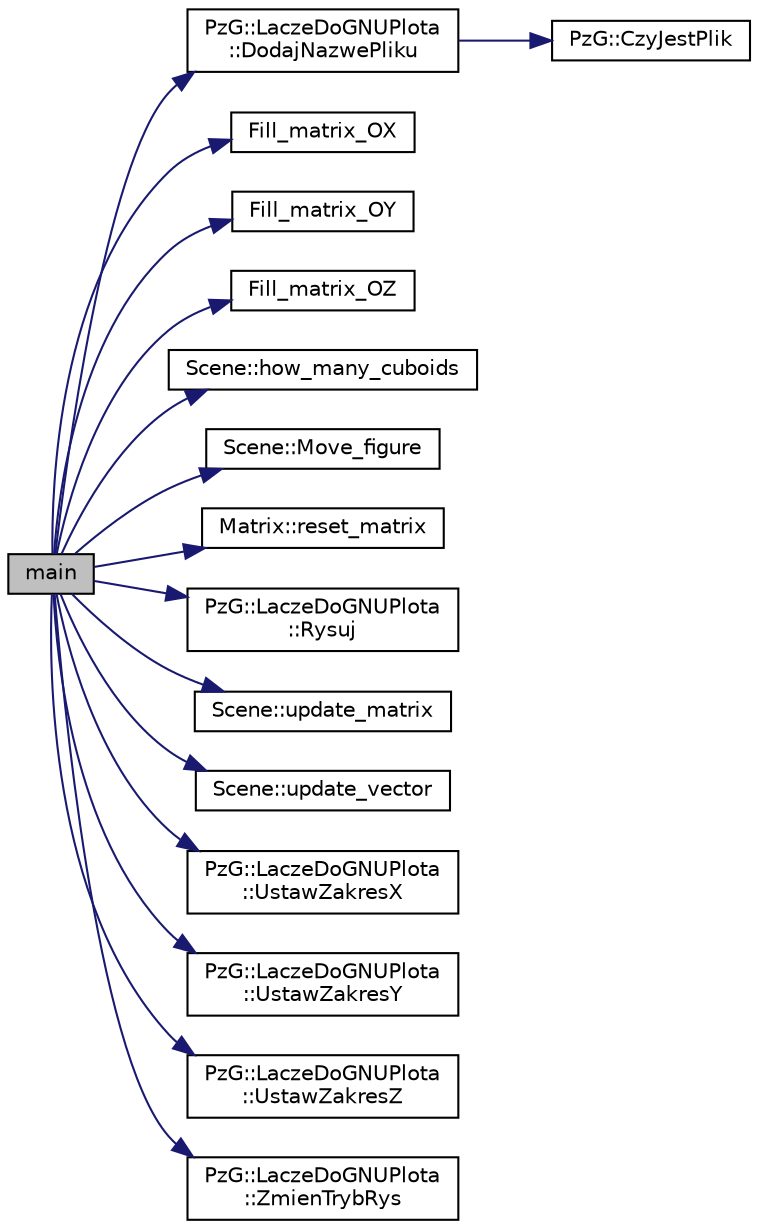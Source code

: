 digraph "main"
{
 // LATEX_PDF_SIZE
  edge [fontname="Helvetica",fontsize="10",labelfontname="Helvetica",labelfontsize="10"];
  node [fontname="Helvetica",fontsize="10",shape=record];
  rankdir="LR";
  Node1 [label="main",height=0.2,width=0.4,color="black", fillcolor="grey75", style="filled", fontcolor="black",tooltip=" "];
  Node1 -> Node2 [color="midnightblue",fontsize="10",style="solid",fontname="Helvetica"];
  Node2 [label="PzG::LaczeDoGNUPlota\l::DodajNazwePliku",height=0.2,width=0.4,color="black", fillcolor="white", style="filled",URL="$class_pz_g_1_1_lacze_do_g_n_u_plota.html#a34bd48f57c0fd69c12bf4127a1cacd8f",tooltip="Dodaje nazwę pliku."];
  Node2 -> Node3 [color="midnightblue",fontsize="10",style="solid",fontname="Helvetica"];
  Node3 [label="PzG::CzyJestPlik",height=0.2,width=0.4,color="black", fillcolor="white", style="filled",URL="$namespace_pz_g.html#ae1ae4d36f66c77879380ba73da8e20e3",tooltip=" "];
  Node1 -> Node4 [color="midnightblue",fontsize="10",style="solid",fontname="Helvetica"];
  Node4 [label="Fill_matrix_OX",height=0.2,width=0.4,color="black", fillcolor="white", style="filled",URL="$matrix3x3_8hh.html#a8ec09e862d862c55ce380b0479a7f831",tooltip=" "];
  Node1 -> Node5 [color="midnightblue",fontsize="10",style="solid",fontname="Helvetica"];
  Node5 [label="Fill_matrix_OY",height=0.2,width=0.4,color="black", fillcolor="white", style="filled",URL="$matrix3x3_8hh.html#a027d7f5b7cb4dbdc9e95cc6b5871f7d8",tooltip=" "];
  Node1 -> Node6 [color="midnightblue",fontsize="10",style="solid",fontname="Helvetica"];
  Node6 [label="Fill_matrix_OZ",height=0.2,width=0.4,color="black", fillcolor="white", style="filled",URL="$matrix3x3_8hh.html#a09eb2fbe2cced0556e119e17cd95a8dd",tooltip=" "];
  Node1 -> Node7 [color="midnightblue",fontsize="10",style="solid",fontname="Helvetica"];
  Node7 [label="Scene::how_many_cuboids",height=0.2,width=0.4,color="black", fillcolor="white", style="filled",URL="$class_scene.html#a8acb4afea40217735406565926c4ba07",tooltip=" "];
  Node1 -> Node8 [color="midnightblue",fontsize="10",style="solid",fontname="Helvetica"];
  Node8 [label="Scene::Move_figure",height=0.2,width=0.4,color="black", fillcolor="white", style="filled",URL="$class_scene.html#aba1b1578d9bc822c0ecbe542d9b88c85",tooltip=" "];
  Node1 -> Node9 [color="midnightblue",fontsize="10",style="solid",fontname="Helvetica"];
  Node9 [label="Matrix::reset_matrix",height=0.2,width=0.4,color="black", fillcolor="white", style="filled",URL="$class_matrix.html#ab44f2b44f6003b43b11e24b0e2fa601e",tooltip=" "];
  Node1 -> Node10 [color="midnightblue",fontsize="10",style="solid",fontname="Helvetica"];
  Node10 [label="PzG::LaczeDoGNUPlota\l::Rysuj",height=0.2,width=0.4,color="black", fillcolor="white", style="filled",URL="$class_pz_g_1_1_lacze_do_g_n_u_plota.html#a065f5b8402737cc62b0ad4f66d028335",tooltip=" "];
  Node1 -> Node11 [color="midnightblue",fontsize="10",style="solid",fontname="Helvetica"];
  Node11 [label="Scene::update_matrix",height=0.2,width=0.4,color="black", fillcolor="white", style="filled",URL="$class_scene.html#ab1474297a3dd7a45e2161ace73354291",tooltip=" "];
  Node1 -> Node12 [color="midnightblue",fontsize="10",style="solid",fontname="Helvetica"];
  Node12 [label="Scene::update_vector",height=0.2,width=0.4,color="black", fillcolor="white", style="filled",URL="$class_scene.html#aeb561fa13f66e613c1e20c51b9776aa2",tooltip=" "];
  Node1 -> Node13 [color="midnightblue",fontsize="10",style="solid",fontname="Helvetica"];
  Node13 [label="PzG::LaczeDoGNUPlota\l::UstawZakresX",height=0.2,width=0.4,color="black", fillcolor="white", style="filled",URL="$class_pz_g_1_1_lacze_do_g_n_u_plota.html#a9c91987dfc869d6fcea96205c581daef",tooltip="Ustawia zakres osi OX."];
  Node1 -> Node14 [color="midnightblue",fontsize="10",style="solid",fontname="Helvetica"];
  Node14 [label="PzG::LaczeDoGNUPlota\l::UstawZakresY",height=0.2,width=0.4,color="black", fillcolor="white", style="filled",URL="$class_pz_g_1_1_lacze_do_g_n_u_plota.html#a54c6e9cf9ab2eae479451fd953c2717c",tooltip="Ustawia zakres osi OY."];
  Node1 -> Node15 [color="midnightblue",fontsize="10",style="solid",fontname="Helvetica"];
  Node15 [label="PzG::LaczeDoGNUPlota\l::UstawZakresZ",height=0.2,width=0.4,color="black", fillcolor="white", style="filled",URL="$class_pz_g_1_1_lacze_do_g_n_u_plota.html#a1dbbb2b86fb13b8632e6bad9df2a82e3",tooltip="Ustawia zakres osi OZ."];
  Node1 -> Node16 [color="midnightblue",fontsize="10",style="solid",fontname="Helvetica"];
  Node16 [label="PzG::LaczeDoGNUPlota\l::ZmienTrybRys",height=0.2,width=0.4,color="black", fillcolor="white", style="filled",URL="$class_pz_g_1_1_lacze_do_g_n_u_plota.html#a10950349b348fd3a3d4143e95337527c",tooltip="Zmienia tryb rysowania."];
}
